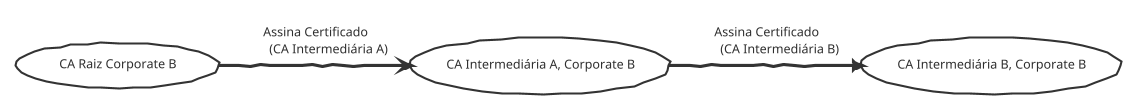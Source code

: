 @startuml
!theme sketchy-outline
skinparam handwritten true
' title PKI Trust of Chain

' (CA Raiz Corporate A) as RootCA_A
' (CA Intermediária A, Corporate A) as IM_A_1
' (CA Intermediária B, Corporate A) as IM_A_2
(CA Raiz Corporate B) as RootCA_B
(CA Intermediária A, Corporate B) as IM_B_1
(CA Intermediária B, Corporate B) as IM_B_2

' (Servidor) as Server
' (Cliente) as Client
' actor Alice as A
' actor Bob as B
' RootCA_A -> IM_A_1: Assina Certificado\n\t(CA Intermediária A)
' IM_A_1 -> IM_A_2: Assina Certificado\n\t(CA Intermediária B)
RootCA_B -> IM_B_1: Assina Certificado\n\t(CA Intermediária A)
IM_B_1 -> IM_B_2: Assina Certificado\n\t(CA Intermediária B)

' A -> RootCA: Confia em
' ' A -> B: Envia Certificado\n\t(Servidor)
' B -> RootCA: Confia em 
@enduml